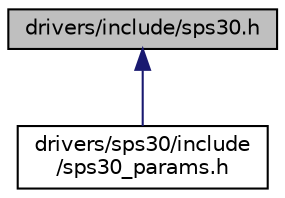 digraph "drivers/include/sps30.h"
{
 // LATEX_PDF_SIZE
  edge [fontname="Helvetica",fontsize="10",labelfontname="Helvetica",labelfontsize="10"];
  node [fontname="Helvetica",fontsize="10",shape=record];
  Node1 [label="drivers/include/sps30.h",height=0.2,width=0.4,color="black", fillcolor="grey75", style="filled", fontcolor="black",tooltip="Driver for the Sensirion SPS30 Particulate Matter Sensor."];
  Node1 -> Node2 [dir="back",color="midnightblue",fontsize="10",style="solid",fontname="Helvetica"];
  Node2 [label="drivers/sps30/include\l/sps30_params.h",height=0.2,width=0.4,color="black", fillcolor="white", style="filled",URL="$sps30__params_8h.html",tooltip="Default configuration for Sensirion SPS30 sensors devices."];
}
